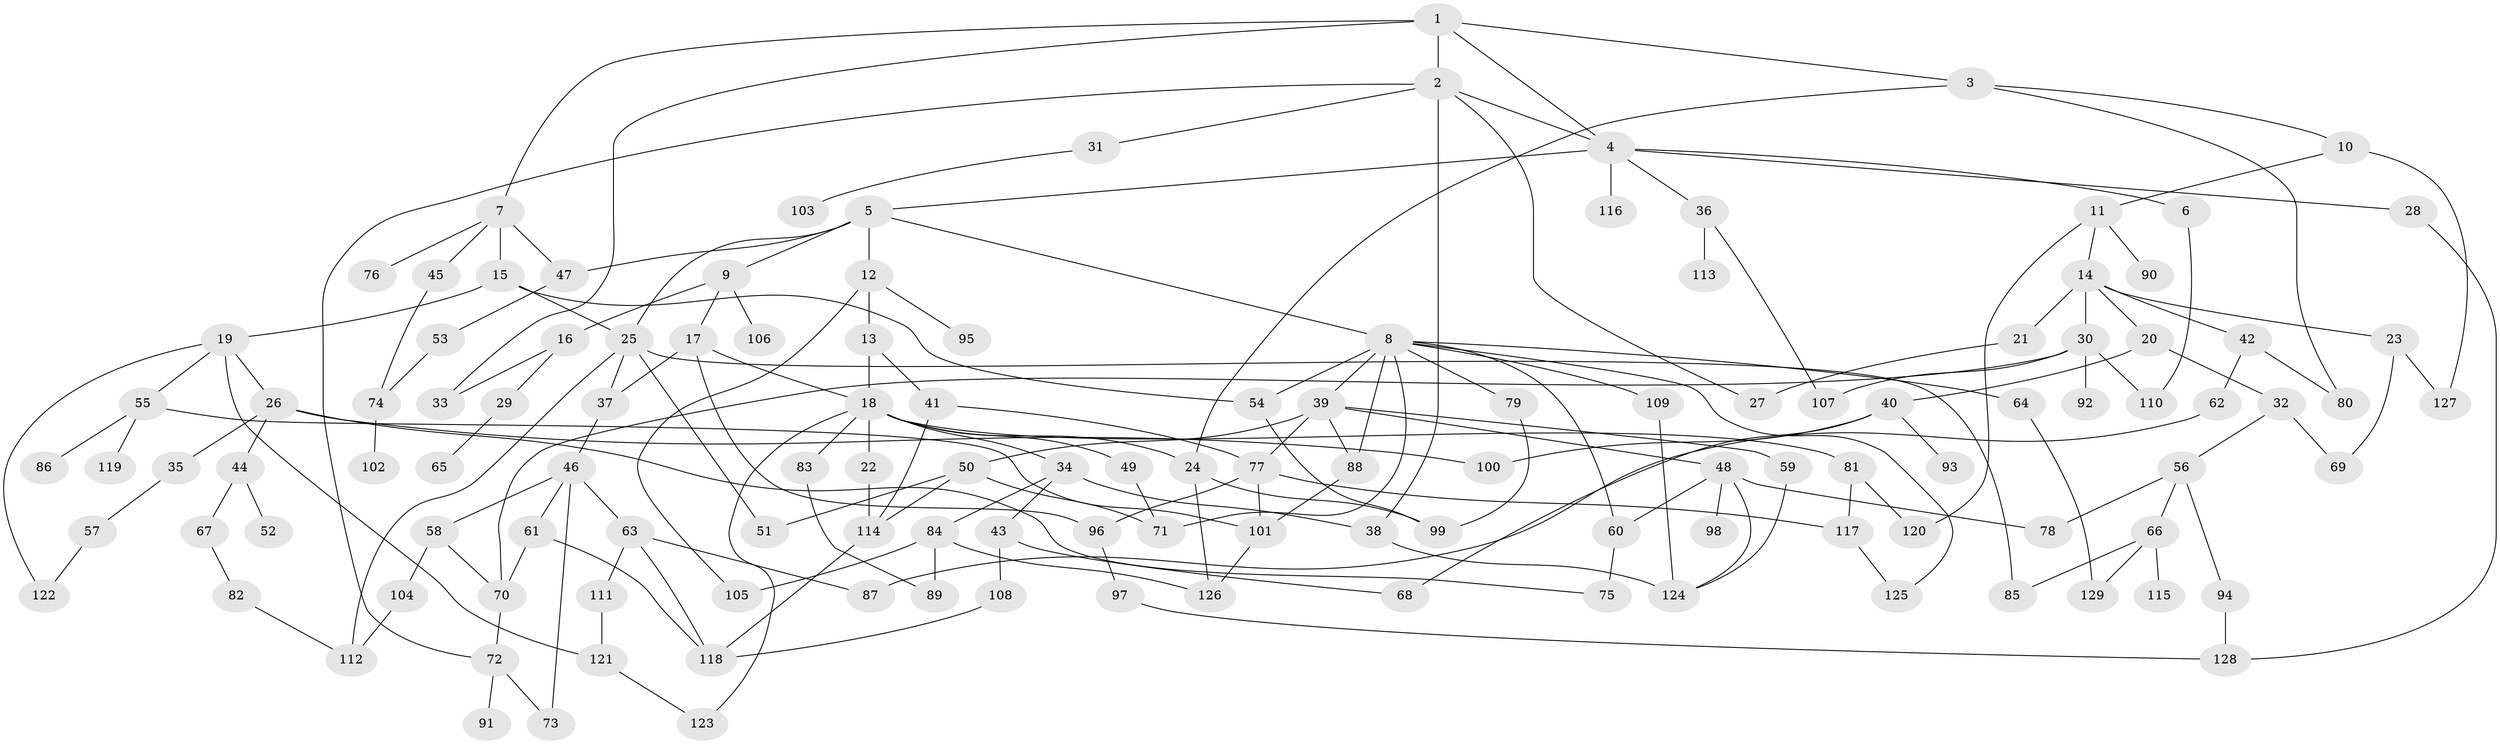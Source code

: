 // coarse degree distribution, {9: 0.033707865168539325, 5: 0.07865168539325842, 6: 0.06741573033707865, 2: 0.3146067415730337, 10: 0.011235955056179775, 3: 0.20224719101123595, 4: 0.11235955056179775, 7: 0.033707865168539325, 1: 0.14606741573033707}
// Generated by graph-tools (version 1.1) at 2025/41/03/06/25 10:41:28]
// undirected, 129 vertices, 188 edges
graph export_dot {
graph [start="1"]
  node [color=gray90,style=filled];
  1;
  2;
  3;
  4;
  5;
  6;
  7;
  8;
  9;
  10;
  11;
  12;
  13;
  14;
  15;
  16;
  17;
  18;
  19;
  20;
  21;
  22;
  23;
  24;
  25;
  26;
  27;
  28;
  29;
  30;
  31;
  32;
  33;
  34;
  35;
  36;
  37;
  38;
  39;
  40;
  41;
  42;
  43;
  44;
  45;
  46;
  47;
  48;
  49;
  50;
  51;
  52;
  53;
  54;
  55;
  56;
  57;
  58;
  59;
  60;
  61;
  62;
  63;
  64;
  65;
  66;
  67;
  68;
  69;
  70;
  71;
  72;
  73;
  74;
  75;
  76;
  77;
  78;
  79;
  80;
  81;
  82;
  83;
  84;
  85;
  86;
  87;
  88;
  89;
  90;
  91;
  92;
  93;
  94;
  95;
  96;
  97;
  98;
  99;
  100;
  101;
  102;
  103;
  104;
  105;
  106;
  107;
  108;
  109;
  110;
  111;
  112;
  113;
  114;
  115;
  116;
  117;
  118;
  119;
  120;
  121;
  122;
  123;
  124;
  125;
  126;
  127;
  128;
  129;
  1 -- 2;
  1 -- 3;
  1 -- 4;
  1 -- 7;
  1 -- 33;
  2 -- 31;
  2 -- 38;
  2 -- 72;
  2 -- 4;
  2 -- 27;
  3 -- 10;
  3 -- 80;
  3 -- 24;
  4 -- 5;
  4 -- 6;
  4 -- 28;
  4 -- 36;
  4 -- 116;
  5 -- 8;
  5 -- 9;
  5 -- 12;
  5 -- 47;
  5 -- 25;
  6 -- 110;
  7 -- 15;
  7 -- 45;
  7 -- 47;
  7 -- 76;
  8 -- 39;
  8 -- 54;
  8 -- 64;
  8 -- 79;
  8 -- 88;
  8 -- 109;
  8 -- 125;
  8 -- 60;
  8 -- 71;
  9 -- 16;
  9 -- 17;
  9 -- 106;
  10 -- 11;
  10 -- 127;
  11 -- 14;
  11 -- 90;
  11 -- 120;
  12 -- 13;
  12 -- 95;
  12 -- 105;
  13 -- 41;
  13 -- 18;
  14 -- 20;
  14 -- 21;
  14 -- 23;
  14 -- 30;
  14 -- 42;
  15 -- 19;
  15 -- 25;
  15 -- 54;
  16 -- 29;
  16 -- 33;
  17 -- 18;
  17 -- 37;
  17 -- 96;
  18 -- 22;
  18 -- 24;
  18 -- 34;
  18 -- 49;
  18 -- 81;
  18 -- 83;
  18 -- 123;
  19 -- 26;
  19 -- 55;
  19 -- 122;
  19 -- 121;
  20 -- 32;
  20 -- 40;
  21 -- 27;
  22 -- 114;
  23 -- 127;
  23 -- 69;
  24 -- 126;
  24 -- 99;
  25 -- 51;
  25 -- 112;
  25 -- 37;
  25 -- 85;
  26 -- 35;
  26 -- 44;
  26 -- 75;
  26 -- 100;
  28 -- 128;
  29 -- 65;
  30 -- 70;
  30 -- 92;
  30 -- 107;
  30 -- 110;
  31 -- 103;
  32 -- 56;
  32 -- 69;
  34 -- 43;
  34 -- 84;
  34 -- 38;
  35 -- 57;
  36 -- 107;
  36 -- 113;
  37 -- 46;
  38 -- 124;
  39 -- 48;
  39 -- 50;
  39 -- 59;
  39 -- 77;
  39 -- 88;
  40 -- 93;
  40 -- 100;
  40 -- 68;
  41 -- 114;
  41 -- 77;
  42 -- 62;
  42 -- 80;
  43 -- 68;
  43 -- 108;
  44 -- 52;
  44 -- 67;
  45 -- 74;
  46 -- 58;
  46 -- 61;
  46 -- 63;
  46 -- 73;
  47 -- 53;
  48 -- 60;
  48 -- 78;
  48 -- 98;
  48 -- 124;
  49 -- 71;
  50 -- 51;
  50 -- 114;
  50 -- 71;
  53 -- 74;
  54 -- 99;
  55 -- 86;
  55 -- 101;
  55 -- 119;
  56 -- 66;
  56 -- 94;
  56 -- 78;
  57 -- 122;
  58 -- 104;
  58 -- 70;
  59 -- 124;
  60 -- 75;
  61 -- 70;
  61 -- 118;
  62 -- 87;
  63 -- 111;
  63 -- 118;
  63 -- 87;
  64 -- 129;
  66 -- 85;
  66 -- 115;
  66 -- 129;
  67 -- 82;
  70 -- 72;
  72 -- 91;
  72 -- 73;
  74 -- 102;
  77 -- 117;
  77 -- 96;
  77 -- 101;
  79 -- 99;
  81 -- 120;
  81 -- 117;
  82 -- 112;
  83 -- 89;
  84 -- 126;
  84 -- 89;
  84 -- 105;
  88 -- 101;
  94 -- 128;
  96 -- 97;
  97 -- 128;
  101 -- 126;
  104 -- 112;
  108 -- 118;
  109 -- 124;
  111 -- 121;
  114 -- 118;
  117 -- 125;
  121 -- 123;
}
